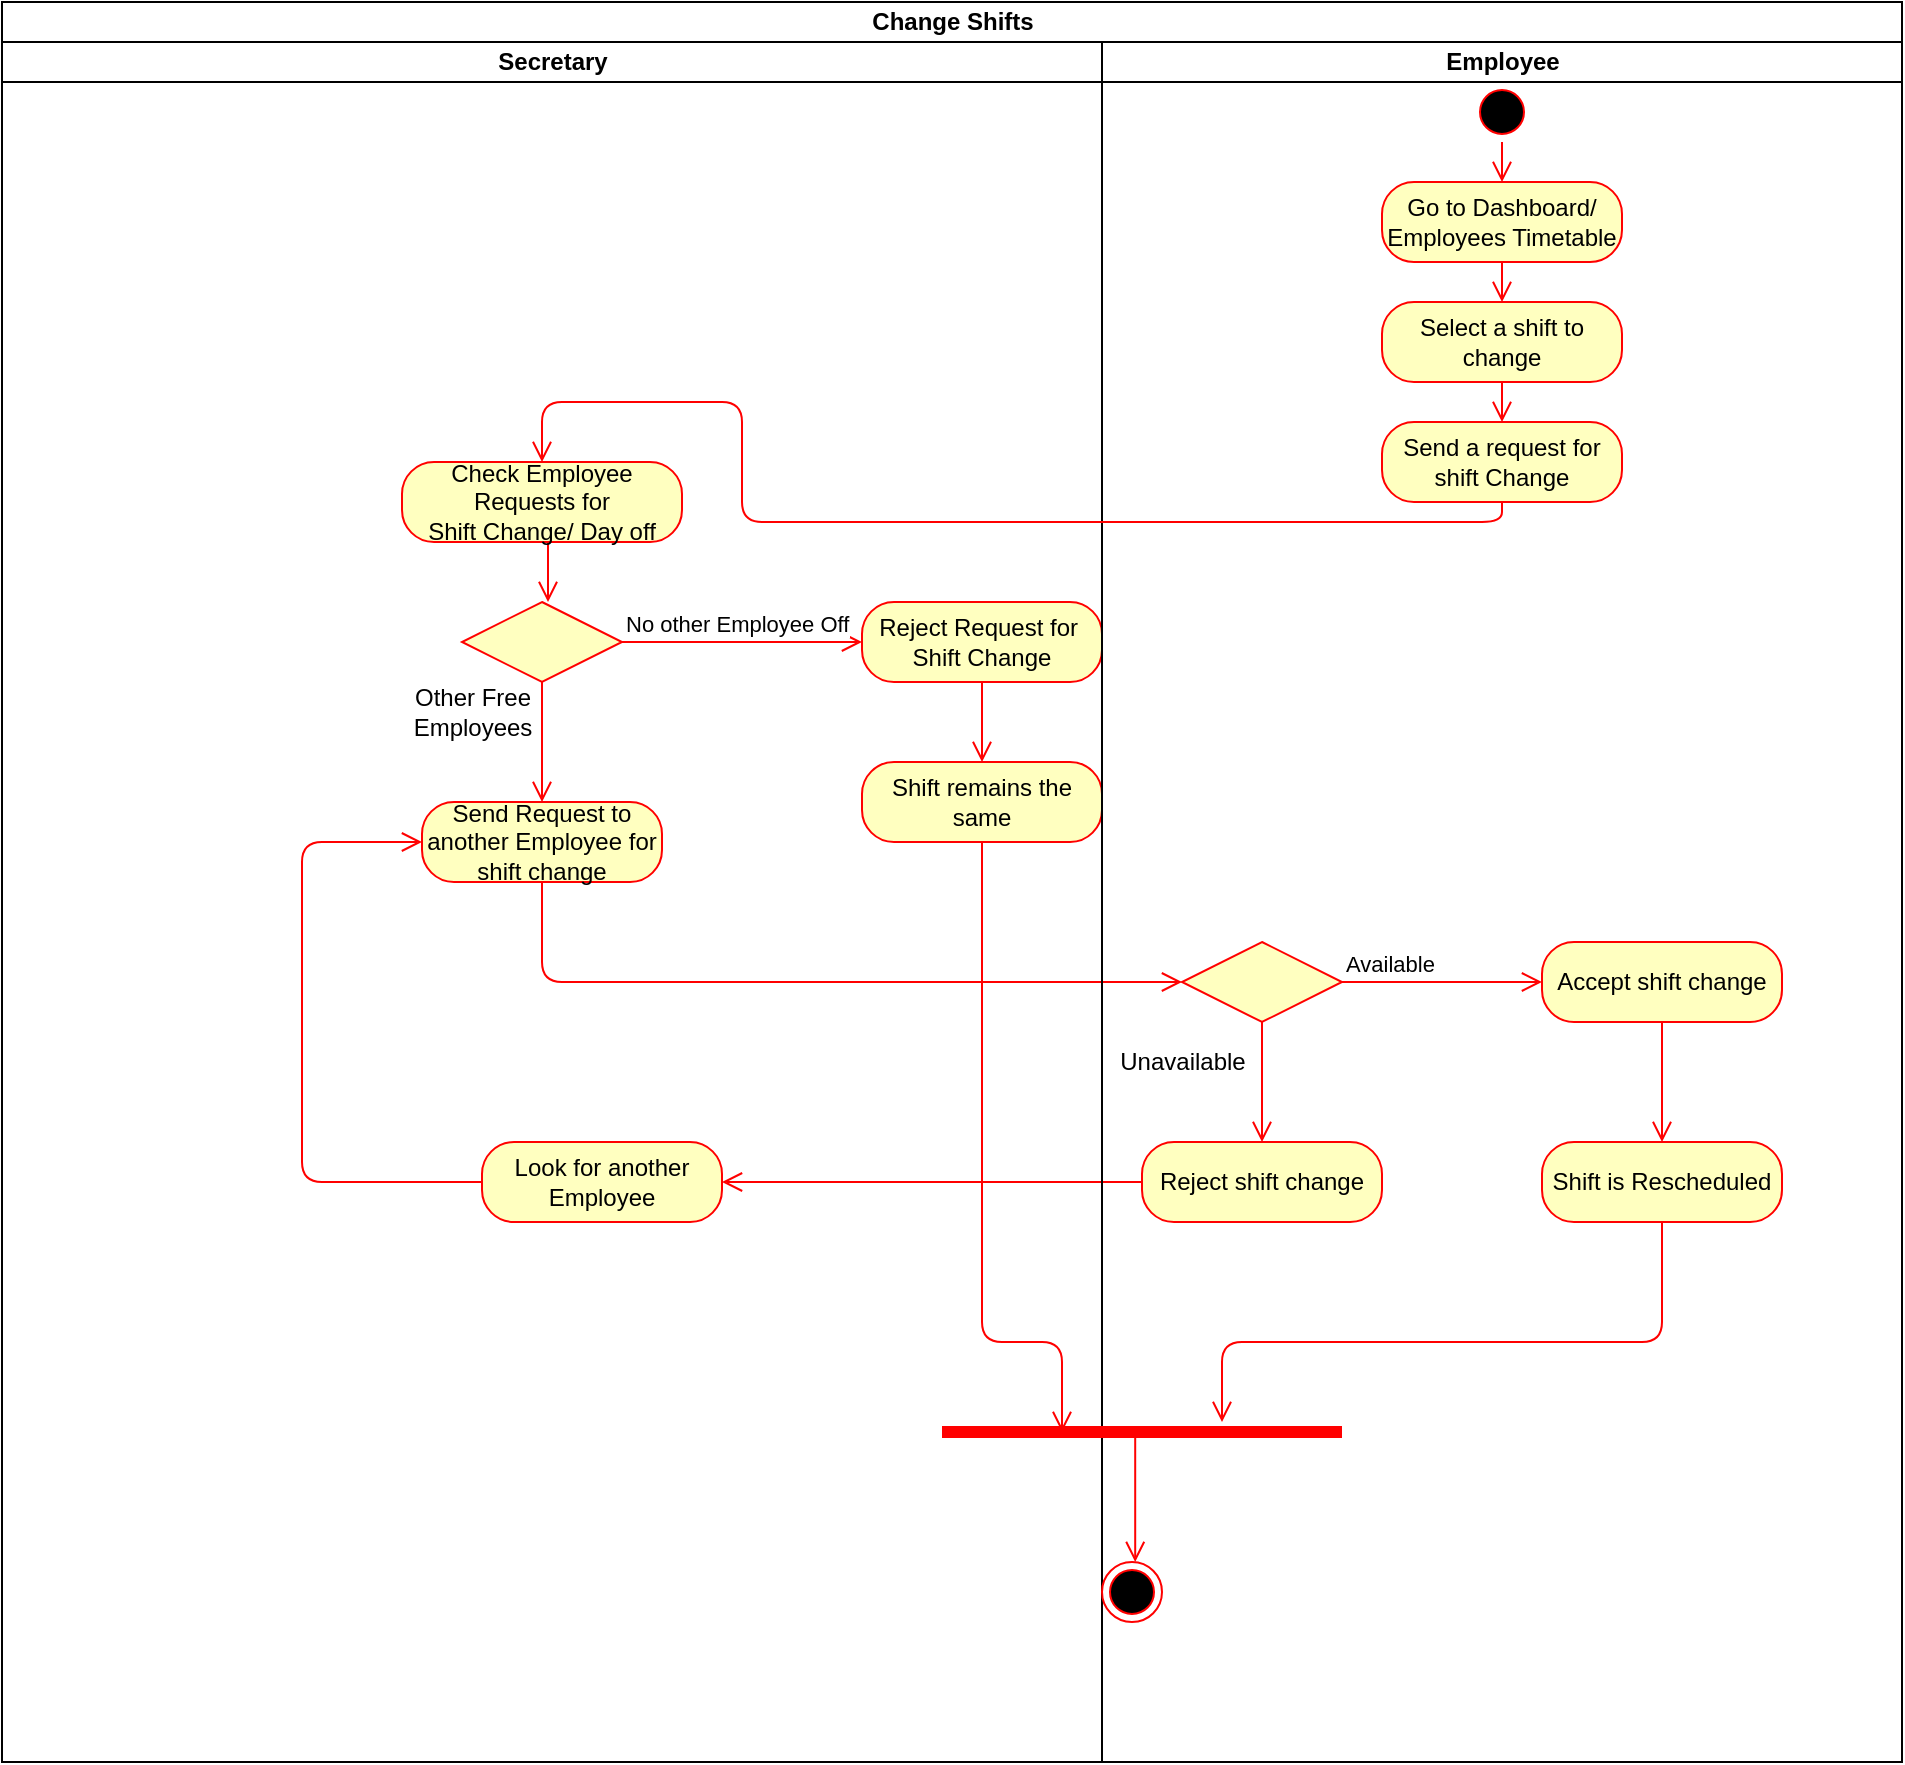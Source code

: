 <mxfile version="13.1.0" type="github">
  <diagram id="su4XwPJnpuu6NtYv9xzp" name="Page-1">
    <mxGraphModel dx="782" dy="1638" grid="1" gridSize="10" guides="1" tooltips="1" connect="1" arrows="1" fold="1" page="1" pageScale="1" pageWidth="827" pageHeight="1169" math="0" shadow="0">
      <root>
        <mxCell id="0" />
        <mxCell id="1" parent="0" />
        <mxCell id="zwuyxZNE1CpreP4BMZ5E-5" value="Change Shifts" style="swimlane;html=1;childLayout=stackLayout;resizeParent=1;resizeParentMax=0;startSize=20;" parent="1" vertex="1">
          <mxGeometry x="200" y="-70" width="950" height="880" as="geometry" />
        </mxCell>
        <mxCell id="zwuyxZNE1CpreP4BMZ5E-26" value="" style="edgeStyle=orthogonalEdgeStyle;html=1;verticalAlign=bottom;endArrow=open;endSize=8;strokeColor=#ff0000;entryX=1;entryY=0.5;entryDx=0;entryDy=0;" parent="zwuyxZNE1CpreP4BMZ5E-5" source="zwuyxZNE1CpreP4BMZ5E-25" target="zwuyxZNE1CpreP4BMZ5E-33" edge="1">
          <mxGeometry relative="1" as="geometry">
            <mxPoint x="430" y="430" as="targetPoint" />
          </mxGeometry>
        </mxCell>
        <mxCell id="zwuyxZNE1CpreP4BMZ5E-6" value="Secretary" style="swimlane;html=1;startSize=20;" parent="zwuyxZNE1CpreP4BMZ5E-5" vertex="1">
          <mxGeometry y="20" width="550" height="860" as="geometry" />
        </mxCell>
        <mxCell id="zwuyxZNE1CpreP4BMZ5E-15" value="" style="edgeStyle=orthogonalEdgeStyle;html=1;verticalAlign=bottom;endArrow=open;endSize=8;strokeColor=#ff0000;exitX=0.5;exitY=1;exitDx=0;exitDy=0;" parent="zwuyxZNE1CpreP4BMZ5E-6" source="zwuyxZNE1CpreP4BMZ5E-40" edge="1">
          <mxGeometry relative="1" as="geometry">
            <mxPoint x="273" y="280" as="targetPoint" />
            <mxPoint x="280" y="290" as="sourcePoint" />
            <Array as="points">
              <mxPoint x="273" y="230" />
            </Array>
          </mxGeometry>
        </mxCell>
        <mxCell id="zwuyxZNE1CpreP4BMZ5E-34" value="" style="edgeStyle=orthogonalEdgeStyle;html=1;verticalAlign=bottom;endArrow=open;endSize=8;strokeColor=#ff0000;entryX=0;entryY=0.5;entryDx=0;entryDy=0;" parent="zwuyxZNE1CpreP4BMZ5E-6" source="zwuyxZNE1CpreP4BMZ5E-33" target="zwuyxZNE1CpreP4BMZ5E-52" edge="1">
          <mxGeometry relative="1" as="geometry">
            <mxPoint x="160" y="400" as="targetPoint" />
            <Array as="points">
              <mxPoint x="150" y="570" />
              <mxPoint x="150" y="400" />
            </Array>
          </mxGeometry>
        </mxCell>
        <mxCell id="zwuyxZNE1CpreP4BMZ5E-49" value="Other Free&lt;br&gt;Employees" style="text;html=1;align=center;verticalAlign=middle;resizable=0;points=[];autosize=1;" parent="zwuyxZNE1CpreP4BMZ5E-6" vertex="1">
          <mxGeometry x="200" y="320" width="70" height="30" as="geometry" />
        </mxCell>
        <mxCell id="zwuyxZNE1CpreP4BMZ5E-43" value="" style="rhombus;whiteSpace=wrap;html=1;fillColor=#ffffc0;strokeColor=#ff0000;" parent="zwuyxZNE1CpreP4BMZ5E-6" vertex="1">
          <mxGeometry x="230" y="280" width="80" height="40" as="geometry" />
        </mxCell>
        <mxCell id="zwuyxZNE1CpreP4BMZ5E-44" value="No other Employee Off" style="edgeStyle=orthogonalEdgeStyle;html=1;align=left;verticalAlign=bottom;endArrow=open;endSize=8;strokeColor=#ff0000;" parent="zwuyxZNE1CpreP4BMZ5E-6" source="zwuyxZNE1CpreP4BMZ5E-43" edge="1">
          <mxGeometry x="-1" relative="1" as="geometry">
            <mxPoint x="430" y="300" as="targetPoint" />
          </mxGeometry>
        </mxCell>
        <mxCell id="zwuyxZNE1CpreP4BMZ5E-45" value="" style="edgeStyle=orthogonalEdgeStyle;html=1;align=left;verticalAlign=top;endArrow=open;endSize=8;strokeColor=#ff0000;" parent="zwuyxZNE1CpreP4BMZ5E-6" source="zwuyxZNE1CpreP4BMZ5E-43" edge="1">
          <mxGeometry x="-1" relative="1" as="geometry">
            <mxPoint x="270" y="380" as="targetPoint" />
          </mxGeometry>
        </mxCell>
        <mxCell id="zwuyxZNE1CpreP4BMZ5E-52" value="Send Request to another Employee for shift change" style="rounded=1;whiteSpace=wrap;html=1;arcSize=40;fontColor=#000000;fillColor=#ffffc0;strokeColor=#ff0000;" parent="zwuyxZNE1CpreP4BMZ5E-6" vertex="1">
          <mxGeometry x="210" y="380" width="120" height="40" as="geometry" />
        </mxCell>
        <mxCell id="zwuyxZNE1CpreP4BMZ5E-40" value="Check Employee Requests for &lt;br&gt;Shift Change/ Day off" style="rounded=1;whiteSpace=wrap;html=1;arcSize=40;fontColor=#000000;fillColor=#ffffc0;strokeColor=#ff0000;" parent="zwuyxZNE1CpreP4BMZ5E-6" vertex="1">
          <mxGeometry x="200" y="210" width="140" height="40" as="geometry" />
        </mxCell>
        <mxCell id="zwuyxZNE1CpreP4BMZ5E-33" value="Look for another Employee" style="rounded=1;whiteSpace=wrap;html=1;arcSize=40;fontColor=#000000;fillColor=#ffffc0;strokeColor=#ff0000;" parent="zwuyxZNE1CpreP4BMZ5E-6" vertex="1">
          <mxGeometry x="240" y="550" width="120" height="40" as="geometry" />
        </mxCell>
        <mxCell id="zwuyxZNE1CpreP4BMZ5E-59" value="Shift remains the same" style="rounded=1;whiteSpace=wrap;html=1;arcSize=40;fontColor=#000000;fillColor=#ffffc0;strokeColor=#ff0000;" parent="zwuyxZNE1CpreP4BMZ5E-6" vertex="1">
          <mxGeometry x="430" y="360" width="120" height="40" as="geometry" />
        </mxCell>
        <mxCell id="zwuyxZNE1CpreP4BMZ5E-50" value="Reject Request for&amp;nbsp;&lt;br&gt;Shift Change" style="rounded=1;whiteSpace=wrap;html=1;arcSize=40;fontColor=#000000;fillColor=#ffffc0;strokeColor=#ff0000;" parent="zwuyxZNE1CpreP4BMZ5E-6" vertex="1">
          <mxGeometry x="430" y="280" width="120" height="40" as="geometry" />
        </mxCell>
        <mxCell id="zwuyxZNE1CpreP4BMZ5E-53" value="" style="edgeStyle=orthogonalEdgeStyle;html=1;verticalAlign=bottom;endArrow=open;endSize=8;strokeColor=#ff0000;entryX=0;entryY=0.5;entryDx=0;entryDy=0;exitX=0.5;exitY=1;exitDx=0;exitDy=0;" parent="zwuyxZNE1CpreP4BMZ5E-5" source="zwuyxZNE1CpreP4BMZ5E-52" target="zwuyxZNE1CpreP4BMZ5E-18" edge="1">
          <mxGeometry relative="1" as="geometry">
            <mxPoint x="270" y="500" as="targetPoint" />
          </mxGeometry>
        </mxCell>
        <mxCell id="zwuyxZNE1CpreP4BMZ5E-7" value="Employee" style="swimlane;html=1;startSize=20;" parent="zwuyxZNE1CpreP4BMZ5E-5" vertex="1">
          <mxGeometry x="550" y="20" width="400" height="860" as="geometry" />
        </mxCell>
        <mxCell id="zwuyxZNE1CpreP4BMZ5E-20" value="" style="edgeStyle=orthogonalEdgeStyle;html=1;align=left;verticalAlign=top;endArrow=open;endSize=8;strokeColor=#ff0000;entryX=0.5;entryY=0;entryDx=0;entryDy=0;" parent="zwuyxZNE1CpreP4BMZ5E-7" source="zwuyxZNE1CpreP4BMZ5E-18" target="zwuyxZNE1CpreP4BMZ5E-25" edge="1">
          <mxGeometry x="-1" y="30" relative="1" as="geometry">
            <mxPoint x="70" y="400" as="targetPoint" />
            <mxPoint as="offset" />
          </mxGeometry>
        </mxCell>
        <mxCell id="zwuyxZNE1CpreP4BMZ5E-19" value="Available" style="edgeStyle=orthogonalEdgeStyle;html=1;align=left;verticalAlign=bottom;endArrow=open;endSize=8;strokeColor=#ff0000;" parent="zwuyxZNE1CpreP4BMZ5E-7" source="zwuyxZNE1CpreP4BMZ5E-18" target="zwuyxZNE1CpreP4BMZ5E-21" edge="1">
          <mxGeometry x="-1" relative="1" as="geometry">
            <mxPoint x="200" y="330" as="targetPoint" />
          </mxGeometry>
        </mxCell>
        <mxCell id="zwuyxZNE1CpreP4BMZ5E-57" value="" style="ellipse;html=1;shape=endState;fillColor=#000000;strokeColor=#ff0000;" parent="zwuyxZNE1CpreP4BMZ5E-7" vertex="1">
          <mxGeometry y="760" width="30" height="30" as="geometry" />
        </mxCell>
        <mxCell id="zwuyxZNE1CpreP4BMZ5E-56" value="" style="shape=line;html=1;strokeWidth=6;strokeColor=#ff0000;" parent="zwuyxZNE1CpreP4BMZ5E-7" vertex="1">
          <mxGeometry x="-80" y="690" width="200" height="10" as="geometry" />
        </mxCell>
        <mxCell id="zwuyxZNE1CpreP4BMZ5E-22" value="Unavailable" style="text;html=1;align=center;verticalAlign=middle;resizable=0;points=[];autosize=1;" parent="zwuyxZNE1CpreP4BMZ5E-7" vertex="1">
          <mxGeometry y="500" width="80" height="20" as="geometry" />
        </mxCell>
        <mxCell id="zwuyxZNE1CpreP4BMZ5E-18" value="" style="rhombus;whiteSpace=wrap;html=1;fillColor=#ffffc0;strokeColor=#ff0000;" parent="zwuyxZNE1CpreP4BMZ5E-7" vertex="1">
          <mxGeometry x="40" y="450" width="80" height="40" as="geometry" />
        </mxCell>
        <mxCell id="zwuyxZNE1CpreP4BMZ5E-32" value="" style="edgeStyle=orthogonalEdgeStyle;html=1;verticalAlign=bottom;endArrow=open;endSize=8;strokeColor=#ff0000;exitX=0.5;exitY=1;exitDx=0;exitDy=0;entryX=0.5;entryY=0;entryDx=0;entryDy=0;" parent="zwuyxZNE1CpreP4BMZ5E-7" source="zwuyxZNE1CpreP4BMZ5E-21" target="zwuyxZNE1CpreP4BMZ5E-27" edge="1">
          <mxGeometry relative="1" as="geometry">
            <mxPoint x="250" y="380" as="targetPoint" />
            <mxPoint x="260" y="560" as="sourcePoint" />
          </mxGeometry>
        </mxCell>
        <mxCell id="zwuyxZNE1CpreP4BMZ5E-25" value="Reject shift change" style="rounded=1;whiteSpace=wrap;html=1;arcSize=40;fontColor=#000000;fillColor=#ffffc0;strokeColor=#ff0000;" parent="zwuyxZNE1CpreP4BMZ5E-7" vertex="1">
          <mxGeometry x="20" y="550" width="120" height="40" as="geometry" />
        </mxCell>
        <mxCell id="zwuyxZNE1CpreP4BMZ5E-10" value="" style="ellipse;html=1;shape=startState;fillColor=#000000;strokeColor=#ff0000;" parent="zwuyxZNE1CpreP4BMZ5E-7" vertex="1">
          <mxGeometry x="185" y="20" width="30" height="30" as="geometry" />
        </mxCell>
        <mxCell id="zwuyxZNE1CpreP4BMZ5E-12" value="Go to Dashboard/ Employees Timetable" style="rounded=1;whiteSpace=wrap;html=1;arcSize=40;fontColor=#000000;fillColor=#ffffc0;strokeColor=#ff0000;" parent="zwuyxZNE1CpreP4BMZ5E-7" vertex="1">
          <mxGeometry x="140" y="70" width="120" height="40" as="geometry" />
        </mxCell>
        <mxCell id="vPjIb9iqPIG-cx9mNDr7-1" value="Select a shift to change" style="rounded=1;whiteSpace=wrap;html=1;arcSize=40;fontColor=#000000;fillColor=#ffffc0;strokeColor=#ff0000;" parent="zwuyxZNE1CpreP4BMZ5E-7" vertex="1">
          <mxGeometry x="140" y="130" width="120" height="40" as="geometry" />
        </mxCell>
        <mxCell id="vPjIb9iqPIG-cx9mNDr7-3" value="Send a request for shift Change" style="rounded=1;whiteSpace=wrap;html=1;arcSize=40;fontColor=#000000;fillColor=#ffffc0;strokeColor=#ff0000;" parent="zwuyxZNE1CpreP4BMZ5E-7" vertex="1">
          <mxGeometry x="140" y="190" width="120" height="40" as="geometry" />
        </mxCell>
        <mxCell id="zwuyxZNE1CpreP4BMZ5E-21" value="Accept shift change" style="rounded=1;whiteSpace=wrap;html=1;arcSize=40;fontColor=#000000;fillColor=#ffffc0;strokeColor=#ff0000;" parent="zwuyxZNE1CpreP4BMZ5E-7" vertex="1">
          <mxGeometry x="220" y="450" width="120" height="40" as="geometry" />
        </mxCell>
        <mxCell id="zwuyxZNE1CpreP4BMZ5E-27" value="Shift is Rescheduled" style="rounded=1;whiteSpace=wrap;html=1;arcSize=40;fontColor=#000000;fillColor=#ffffc0;strokeColor=#ff0000;" parent="zwuyxZNE1CpreP4BMZ5E-7" vertex="1">
          <mxGeometry x="220" y="550" width="120" height="40" as="geometry" />
        </mxCell>
        <mxCell id="zwuyxZNE1CpreP4BMZ5E-28" value="" style="edgeStyle=orthogonalEdgeStyle;html=1;verticalAlign=bottom;endArrow=open;endSize=8;strokeColor=#ff0000;" parent="zwuyxZNE1CpreP4BMZ5E-7" source="zwuyxZNE1CpreP4BMZ5E-27" target="zwuyxZNE1CpreP4BMZ5E-56" edge="1">
          <mxGeometry relative="1" as="geometry">
            <mxPoint x="280" y="670" as="targetPoint" />
            <Array as="points">
              <mxPoint x="280" y="650" />
              <mxPoint x="60" y="650" />
            </Array>
          </mxGeometry>
        </mxCell>
        <mxCell id="zwuyxZNE1CpreP4BMZ5E-61" value="" style="edgeStyle=orthogonalEdgeStyle;html=1;align=left;verticalAlign=top;endArrow=open;endSize=8;strokeColor=#ff0000;exitX=0.483;exitY=0.433;exitDx=0;exitDy=0;exitPerimeter=0;" parent="zwuyxZNE1CpreP4BMZ5E-7" source="zwuyxZNE1CpreP4BMZ5E-56" edge="1">
          <mxGeometry x="-1" y="30" relative="1" as="geometry">
            <mxPoint x="17" y="760" as="targetPoint" />
            <mxPoint x="17" y="696" as="sourcePoint" />
            <mxPoint as="offset" />
            <Array as="points">
              <mxPoint x="17" y="760" />
            </Array>
          </mxGeometry>
        </mxCell>
        <mxCell id="vPjIb9iqPIG-cx9mNDr7-2" value="" style="edgeStyle=orthogonalEdgeStyle;html=1;verticalAlign=bottom;endArrow=open;endSize=8;strokeColor=#ff0000;" parent="zwuyxZNE1CpreP4BMZ5E-7" source="vPjIb9iqPIG-cx9mNDr7-1" target="vPjIb9iqPIG-cx9mNDr7-3" edge="1">
          <mxGeometry relative="1" as="geometry">
            <mxPoint x="200" y="200" as="targetPoint" />
          </mxGeometry>
        </mxCell>
        <mxCell id="zwuyxZNE1CpreP4BMZ5E-51" value="" style="edgeStyle=orthogonalEdgeStyle;html=1;verticalAlign=bottom;endArrow=open;endSize=8;strokeColor=#ff0000;" parent="zwuyxZNE1CpreP4BMZ5E-5" source="zwuyxZNE1CpreP4BMZ5E-50" edge="1">
          <mxGeometry relative="1" as="geometry">
            <mxPoint x="490" y="380" as="targetPoint" />
            <Array as="points">
              <mxPoint x="490" y="370" />
              <mxPoint x="490" y="370" />
            </Array>
          </mxGeometry>
        </mxCell>
        <mxCell id="zwuyxZNE1CpreP4BMZ5E-60" value="" style="edgeStyle=orthogonalEdgeStyle;html=1;verticalAlign=bottom;endArrow=open;endSize=8;strokeColor=#ff0000;" parent="zwuyxZNE1CpreP4BMZ5E-5" source="zwuyxZNE1CpreP4BMZ5E-59" edge="1">
          <mxGeometry relative="1" as="geometry">
            <mxPoint x="530" y="715" as="targetPoint" />
            <Array as="points">
              <mxPoint x="490" y="670" />
              <mxPoint x="530" y="670" />
            </Array>
          </mxGeometry>
        </mxCell>
        <mxCell id="zwuyxZNE1CpreP4BMZ5E-11" value="" style="edgeStyle=orthogonalEdgeStyle;html=1;verticalAlign=bottom;endArrow=open;endSize=8;strokeColor=#ff0000;exitX=0.5;exitY=1;exitDx=0;exitDy=0;" parent="zwuyxZNE1CpreP4BMZ5E-5" source="zwuyxZNE1CpreP4BMZ5E-10" edge="1">
          <mxGeometry relative="1" as="geometry">
            <mxPoint x="750" y="90" as="targetPoint" />
            <mxPoint x="266" y="80" as="sourcePoint" />
            <Array as="points">
              <mxPoint x="750" y="90" />
              <mxPoint x="750" y="90" />
            </Array>
          </mxGeometry>
        </mxCell>
        <mxCell id="zwuyxZNE1CpreP4BMZ5E-13" value="" style="edgeStyle=orthogonalEdgeStyle;html=1;verticalAlign=bottom;endArrow=open;endSize=8;strokeColor=#ff0000;exitX=0.5;exitY=1;exitDx=0;exitDy=0;" parent="zwuyxZNE1CpreP4BMZ5E-5" source="zwuyxZNE1CpreP4BMZ5E-12" edge="1">
          <mxGeometry relative="1" as="geometry">
            <mxPoint x="750" y="150" as="targetPoint" />
            <mxPoint x="270" y="170" as="sourcePoint" />
            <Array as="points">
              <mxPoint x="750" y="140" />
              <mxPoint x="750" y="140" />
            </Array>
          </mxGeometry>
        </mxCell>
        <mxCell id="vPjIb9iqPIG-cx9mNDr7-4" value="" style="edgeStyle=orthogonalEdgeStyle;html=1;verticalAlign=bottom;endArrow=open;endSize=8;strokeColor=#ff0000;exitX=0.5;exitY=1;exitDx=0;exitDy=0;entryX=0.5;entryY=0;entryDx=0;entryDy=0;" parent="zwuyxZNE1CpreP4BMZ5E-5" source="vPjIb9iqPIG-cx9mNDr7-3" target="zwuyxZNE1CpreP4BMZ5E-40" edge="1">
          <mxGeometry relative="1" as="geometry">
            <mxPoint x="270" y="220" as="targetPoint" />
            <mxPoint x="750" y="250" as="sourcePoint" />
            <Array as="points">
              <mxPoint x="750" y="260" />
              <mxPoint x="370" y="260" />
              <mxPoint x="370" y="200" />
              <mxPoint x="270" y="200" />
            </Array>
          </mxGeometry>
        </mxCell>
      </root>
    </mxGraphModel>
  </diagram>
</mxfile>
